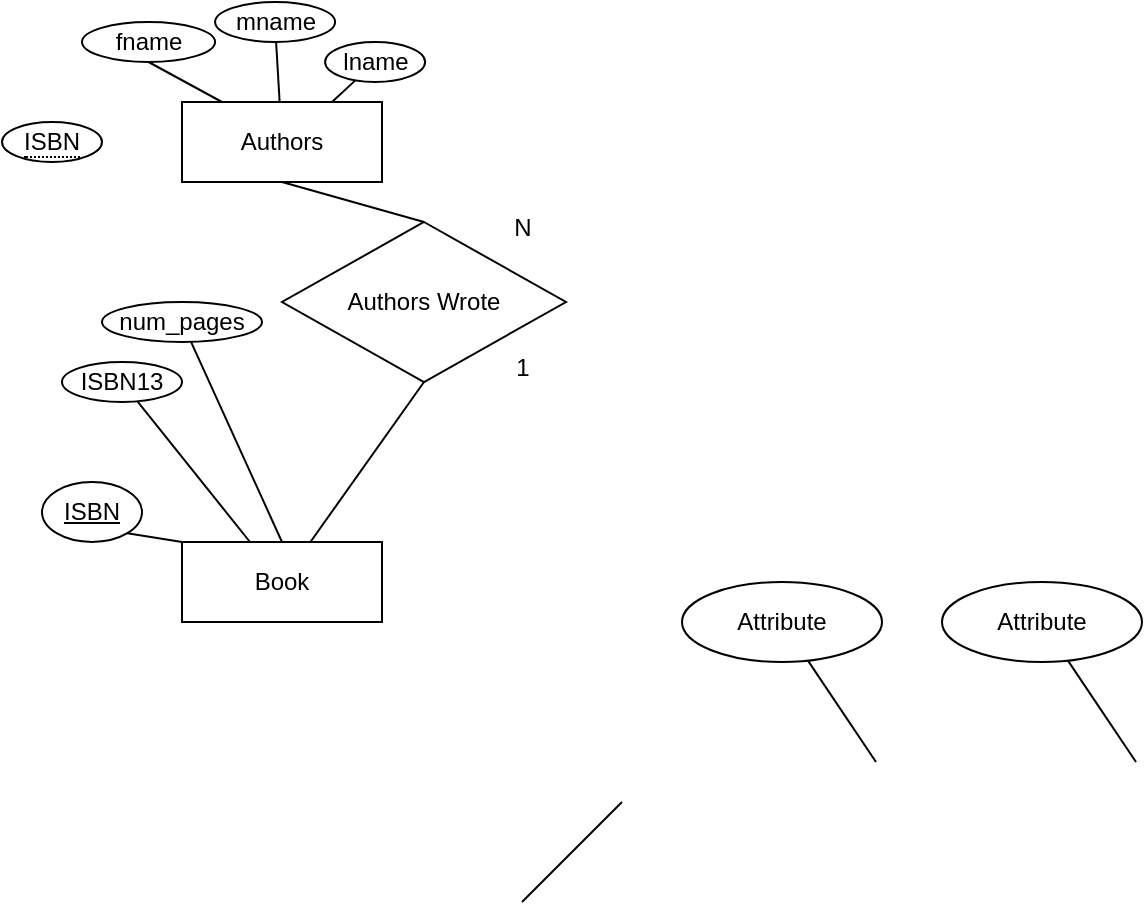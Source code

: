 <mxfile version="23.1.6" type="github">
  <diagram name="Page-1" id="L0BWc8CoZ34lj-WAFYki">
    <mxGraphModel dx="786" dy="1893" grid="1" gridSize="10" guides="1" tooltips="1" connect="1" arrows="1" fold="1" page="1" pageScale="1" pageWidth="850" pageHeight="1100" math="0" shadow="0">
      <root>
        <mxCell id="0" />
        <mxCell id="1" parent="0" />
        <mxCell id="EVC7sKJ-GNm3kWtDrQPl-5" value="Book" style="whiteSpace=wrap;html=1;align=center;" parent="1" vertex="1">
          <mxGeometry x="210" y="250" width="100" height="40" as="geometry" />
        </mxCell>
        <mxCell id="EVC7sKJ-GNm3kWtDrQPl-8" value="ISBN13" style="ellipse;whiteSpace=wrap;html=1;align=center;" parent="1" vertex="1">
          <mxGeometry x="150" y="160" width="60" height="20" as="geometry" />
        </mxCell>
        <mxCell id="gfQm5-o9v2eGrLxVLYYe-1" value="" style="endArrow=none;html=1;rounded=0;" parent="1" source="EVC7sKJ-GNm3kWtDrQPl-5" target="EVC7sKJ-GNm3kWtDrQPl-8" edge="1">
          <mxGeometry width="50" height="50" relative="1" as="geometry">
            <mxPoint x="160" y="270" as="sourcePoint" />
            <mxPoint x="210" y="220" as="targetPoint" />
          </mxGeometry>
        </mxCell>
        <mxCell id="gfQm5-o9v2eGrLxVLYYe-2" value="num_pages" style="ellipse;whiteSpace=wrap;html=1;align=center;" parent="1" vertex="1">
          <mxGeometry x="170" y="130" width="80" height="20" as="geometry" />
        </mxCell>
        <mxCell id="gfQm5-o9v2eGrLxVLYYe-3" value="" style="endArrow=none;html=1;rounded=0;exitX=0.5;exitY=0;exitDx=0;exitDy=0;" parent="1" source="EVC7sKJ-GNm3kWtDrQPl-5" target="gfQm5-o9v2eGrLxVLYYe-2" edge="1">
          <mxGeometry width="50" height="50" relative="1" as="geometry">
            <mxPoint x="260" y="260" as="sourcePoint" />
            <mxPoint x="223" y="209" as="targetPoint" />
          </mxGeometry>
        </mxCell>
        <mxCell id="gfQm5-o9v2eGrLxVLYYe-4" value="&lt;span style=&quot;border-bottom: 1px dotted&quot;&gt;ISBN&lt;br&gt;&lt;/span&gt;" style="ellipse;whiteSpace=wrap;html=1;align=center;" parent="1" vertex="1">
          <mxGeometry x="120" y="40" width="50" height="20" as="geometry" />
        </mxCell>
        <mxCell id="gfQm5-o9v2eGrLxVLYYe-5" value="lname" style="ellipse;whiteSpace=wrap;html=1;align=center;" parent="1" vertex="1">
          <mxGeometry x="281.55" width="50" height="20" as="geometry" />
        </mxCell>
        <mxCell id="gfQm5-o9v2eGrLxVLYYe-6" value="" style="endArrow=none;html=1;rounded=0;exitX=0.75;exitY=0;exitDx=0;exitDy=0;" parent="1" source="gfQm5-o9v2eGrLxVLYYe-21" target="gfQm5-o9v2eGrLxVLYYe-5" edge="1">
          <mxGeometry width="50" height="50" relative="1" as="geometry">
            <mxPoint x="703.55" y="180" as="sourcePoint" />
            <mxPoint x="666.55" y="150" as="targetPoint" />
          </mxGeometry>
        </mxCell>
        <mxCell id="gfQm5-o9v2eGrLxVLYYe-7" value="mname" style="ellipse;whiteSpace=wrap;html=1;align=center;" parent="1" vertex="1">
          <mxGeometry x="226.55" y="-20" width="60" height="20" as="geometry" />
        </mxCell>
        <mxCell id="gfQm5-o9v2eGrLxVLYYe-8" value="" style="endArrow=none;html=1;rounded=0;" parent="1" source="gfQm5-o9v2eGrLxVLYYe-21" target="gfQm5-o9v2eGrLxVLYYe-7" edge="1">
          <mxGeometry width="50" height="50" relative="1" as="geometry">
            <mxPoint x="623.55" y="230" as="sourcePoint" />
            <mxPoint x="586.55" y="200" as="targetPoint" />
          </mxGeometry>
        </mxCell>
        <mxCell id="gfQm5-o9v2eGrLxVLYYe-9" value="Attribute" style="ellipse;whiteSpace=wrap;html=1;align=center;" parent="1" vertex="1">
          <mxGeometry x="590" y="270" width="100" height="40" as="geometry" />
        </mxCell>
        <mxCell id="gfQm5-o9v2eGrLxVLYYe-10" value="" style="endArrow=none;html=1;rounded=0;" parent="1" target="gfQm5-o9v2eGrLxVLYYe-9" edge="1">
          <mxGeometry width="50" height="50" relative="1" as="geometry">
            <mxPoint x="687" y="360" as="sourcePoint" />
            <mxPoint x="650" y="330" as="targetPoint" />
          </mxGeometry>
        </mxCell>
        <mxCell id="gfQm5-o9v2eGrLxVLYYe-11" value="Attribute" style="ellipse;whiteSpace=wrap;html=1;align=center;" parent="1" vertex="1">
          <mxGeometry x="460" y="270" width="100" height="40" as="geometry" />
        </mxCell>
        <mxCell id="gfQm5-o9v2eGrLxVLYYe-12" value="" style="endArrow=none;html=1;rounded=0;" parent="1" target="gfQm5-o9v2eGrLxVLYYe-11" edge="1">
          <mxGeometry width="50" height="50" relative="1" as="geometry">
            <mxPoint x="557" y="360" as="sourcePoint" />
            <mxPoint x="520" y="330" as="targetPoint" />
          </mxGeometry>
        </mxCell>
        <mxCell id="gfQm5-o9v2eGrLxVLYYe-13" value="fname" style="ellipse;whiteSpace=wrap;html=1;align=center;" parent="1" vertex="1">
          <mxGeometry x="160" y="-10" width="66.55" height="20" as="geometry" />
        </mxCell>
        <mxCell id="gfQm5-o9v2eGrLxVLYYe-14" value="" style="endArrow=none;html=1;rounded=0;exitX=0.2;exitY=0;exitDx=0;exitDy=0;exitPerimeter=0;entryX=0.5;entryY=1;entryDx=0;entryDy=0;" parent="1" source="gfQm5-o9v2eGrLxVLYYe-21" target="gfQm5-o9v2eGrLxVLYYe-13" edge="1">
          <mxGeometry width="50" height="50" relative="1" as="geometry">
            <mxPoint x="513.55" y="295" as="sourcePoint" />
            <mxPoint x="191.55" y="40" as="targetPoint" />
          </mxGeometry>
        </mxCell>
        <mxCell id="gfQm5-o9v2eGrLxVLYYe-16" value="ISBN" style="ellipse;whiteSpace=wrap;html=1;align=center;fontStyle=4;" parent="1" vertex="1">
          <mxGeometry x="140" y="220" width="50" height="30" as="geometry" />
        </mxCell>
        <mxCell id="gfQm5-o9v2eGrLxVLYYe-19" value="" style="endArrow=none;html=1;rounded=0;" parent="1" edge="1">
          <mxGeometry width="50" height="50" relative="1" as="geometry">
            <mxPoint x="380" y="430" as="sourcePoint" />
            <mxPoint x="430" y="380" as="targetPoint" />
          </mxGeometry>
        </mxCell>
        <mxCell id="gfQm5-o9v2eGrLxVLYYe-20" value="" style="endArrow=none;html=1;rounded=0;entryX=1;entryY=1;entryDx=0;entryDy=0;exitX=0;exitY=0;exitDx=0;exitDy=0;" parent="1" source="EVC7sKJ-GNm3kWtDrQPl-5" target="gfQm5-o9v2eGrLxVLYYe-16" edge="1">
          <mxGeometry width="50" height="50" relative="1" as="geometry">
            <mxPoint x="70" y="310" as="sourcePoint" />
            <mxPoint x="120" y="260" as="targetPoint" />
          </mxGeometry>
        </mxCell>
        <mxCell id="gfQm5-o9v2eGrLxVLYYe-21" value="Authors" style="whiteSpace=wrap;html=1;align=center;" parent="1" vertex="1">
          <mxGeometry x="210" y="30" width="100" height="40" as="geometry" />
        </mxCell>
        <mxCell id="gfQm5-o9v2eGrLxVLYYe-22" value="" style="endArrow=none;html=1;rounded=0;entryX=0.5;entryY=1;entryDx=0;entryDy=0;exitX=0.5;exitY=0;exitDx=0;exitDy=0;" parent="1" source="gfQm5-o9v2eGrLxVLYYe-26" target="gfQm5-o9v2eGrLxVLYYe-21" edge="1">
          <mxGeometry width="50" height="50" relative="1" as="geometry">
            <mxPoint x="340" y="230" as="sourcePoint" />
            <mxPoint x="390" y="180" as="targetPoint" />
          </mxGeometry>
        </mxCell>
        <mxCell id="gfQm5-o9v2eGrLxVLYYe-27" value="" style="rounded=0;orthogonalLoop=1;jettySize=auto;html=1;endArrow=none;endFill=0;exitX=0.5;exitY=1;exitDx=0;exitDy=0;" parent="1" source="gfQm5-o9v2eGrLxVLYYe-26" target="EVC7sKJ-GNm3kWtDrQPl-5" edge="1">
          <mxGeometry relative="1" as="geometry" />
        </mxCell>
        <mxCell id="gfQm5-o9v2eGrLxVLYYe-26" value="Authors Wrote" style="rhombus;whiteSpace=wrap;html=1;" parent="1" vertex="1">
          <mxGeometry x="260" y="90" width="142" height="80" as="geometry" />
        </mxCell>
        <mxCell id="n47HTChoyiDF016y9UjM-1" value="N" style="text;html=1;align=center;verticalAlign=middle;resizable=0;points=[];autosize=1;strokeColor=none;fillColor=none;" vertex="1" parent="1">
          <mxGeometry x="365" y="78" width="30" height="30" as="geometry" />
        </mxCell>
        <mxCell id="n47HTChoyiDF016y9UjM-2" value="1" style="text;html=1;align=center;verticalAlign=middle;resizable=0;points=[];autosize=1;strokeColor=none;fillColor=none;" vertex="1" parent="1">
          <mxGeometry x="365" y="148" width="30" height="30" as="geometry" />
        </mxCell>
      </root>
    </mxGraphModel>
  </diagram>
</mxfile>
